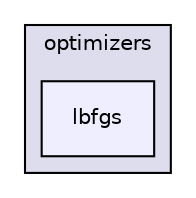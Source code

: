 digraph "src/mlpack/core/optimizers/lbfgs" {
  compound=true
  node [ fontsize="10", fontname="Helvetica"];
  edge [ labelfontsize="10", labelfontname="Helvetica"];
  subgraph clusterdir_becda7b54266400a4fb5aab8b420973e {
    graph [ bgcolor="#ddddee", pencolor="black", label="optimizers" fontname="Helvetica", fontsize="10", URL="dir_becda7b54266400a4fb5aab8b420973e.html"]
  dir_fabb4d1dde1c477c2e0290f9b68d220a [shape=box, label="lbfgs", style="filled", fillcolor="#eeeeff", pencolor="black", URL="dir_fabb4d1dde1c477c2e0290f9b68d220a.html"];
  }
}
